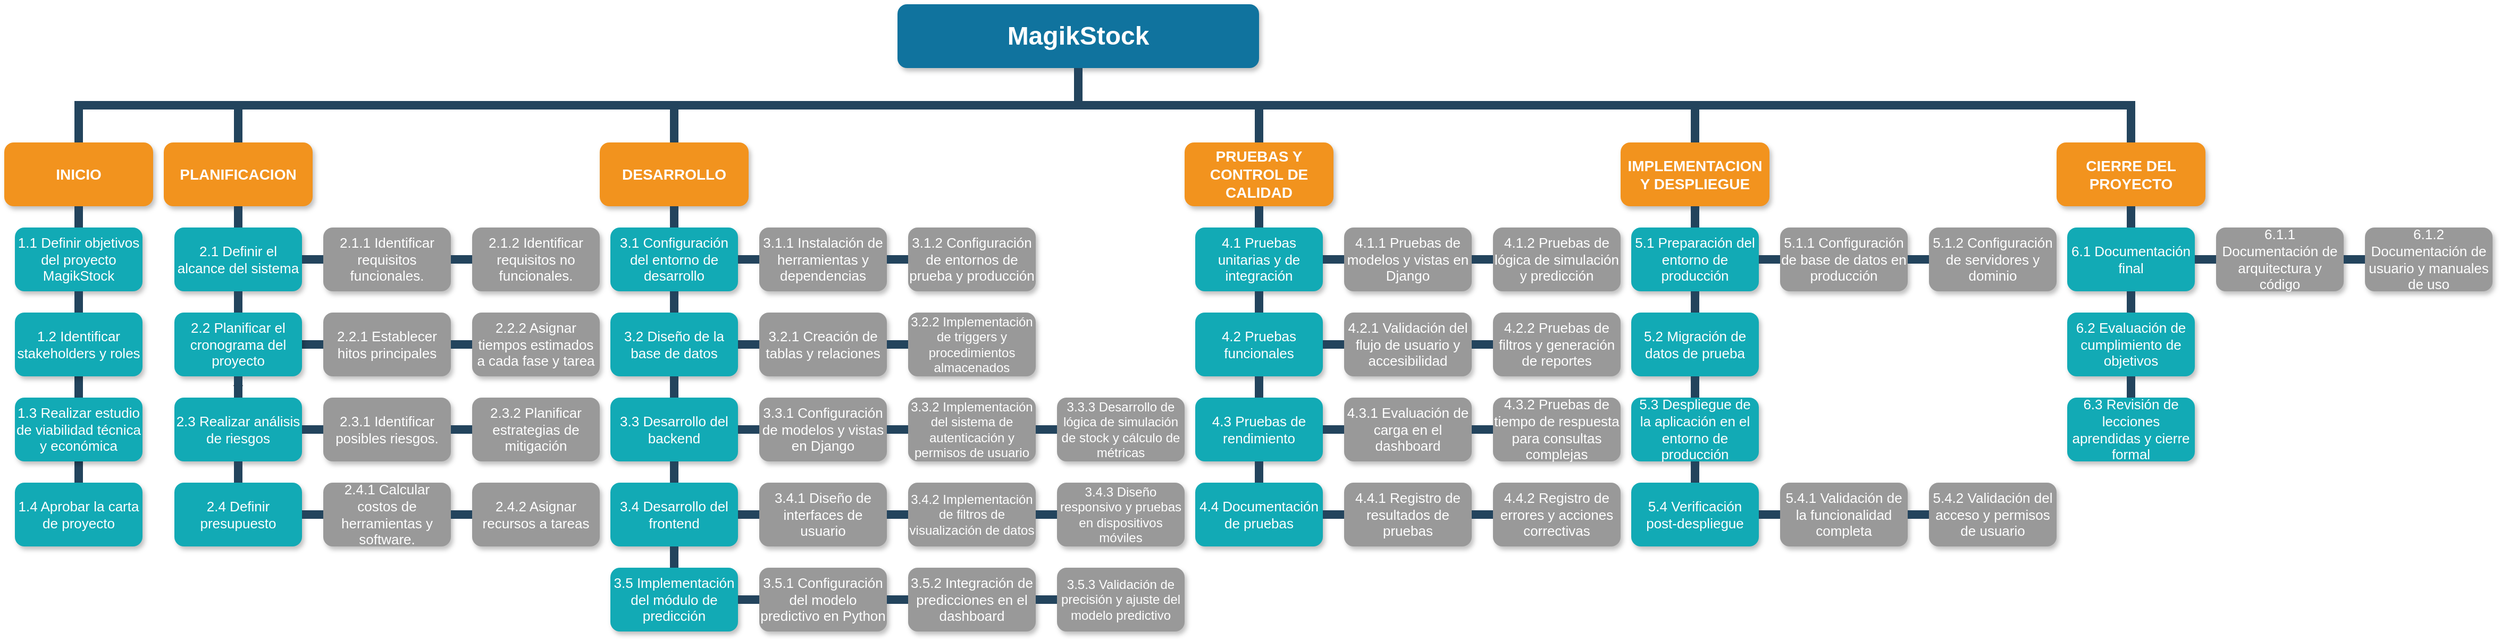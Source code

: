 <mxfile version="24.8.4">
  <diagram name="Page-1" id="64c3da0e-402f-94eb-ee01-a36477274f13">
    <mxGraphModel grid="1" page="1" gridSize="10" guides="1" tooltips="1" connect="1" arrows="1" fold="1" pageScale="1" pageWidth="1169" pageHeight="826" background="none" math="0" shadow="0">
      <root>
        <mxCell id="0" />
        <mxCell id="1" parent="0" />
        <mxCell id="2" value="MagikStock" style="whiteSpace=wrap;rounded=1;shadow=1;fillColor=#10739E;strokeColor=none;fontColor=#FFFFFF;fontStyle=1;fontSize=24" vertex="1" parent="1">
          <mxGeometry x="690" y="30" width="340" height="60" as="geometry" />
        </mxCell>
        <mxCell id="3" value="INICIO" style="whiteSpace=wrap;rounded=1;fillColor=#F2931E;strokeColor=none;shadow=1;fontColor=#FFFFFF;fontStyle=1;fontSize=14" vertex="1" parent="1">
          <mxGeometry x="-150" y="160.0" width="140" height="60" as="geometry" />
        </mxCell>
        <mxCell id="4" value="PLANIFICACION" style="whiteSpace=wrap;rounded=1;fillColor=#F2931E;strokeColor=none;shadow=1;fontColor=#FFFFFF;fontStyle=1;fontSize=14" vertex="1" parent="1">
          <mxGeometry y="160.0" width="140" height="60" as="geometry" />
        </mxCell>
        <mxCell id="5" value="CIERRE DEL PROYECTO" style="whiteSpace=wrap;rounded=1;fillColor=#F2931E;strokeColor=none;shadow=1;fontColor=#FFFFFF;fontStyle=1;fontSize=14" vertex="1" parent="1">
          <mxGeometry x="1780" y="160.0" width="140" height="60" as="geometry" />
        </mxCell>
        <mxCell id="6" value="DESARROLLO" style="whiteSpace=wrap;rounded=1;fillColor=#F2931E;strokeColor=none;shadow=1;fontColor=#FFFFFF;fontStyle=1;fontSize=14" vertex="1" parent="1">
          <mxGeometry x="410" y="160.0" width="140" height="60" as="geometry" />
        </mxCell>
        <mxCell id="7" value="PRUEBAS Y CONTROL DE CALIDAD" style="whiteSpace=wrap;rounded=1;fillColor=#F2931E;strokeColor=none;shadow=1;fontColor=#FFFFFF;fontStyle=1;fontSize=14" vertex="1" parent="1">
          <mxGeometry x="960" y="160.0" width="140" height="60" as="geometry" />
        </mxCell>
        <mxCell id="8" value="IMPLEMENTACION Y DESPLIEGUE" style="whiteSpace=wrap;rounded=1;fillColor=#F2931E;strokeColor=none;shadow=1;fontColor=#FFFFFF;fontStyle=1;fontSize=14" vertex="1" parent="1">
          <mxGeometry x="1370" y="160.0" width="140" height="60" as="geometry" />
        </mxCell>
        <mxCell id="10" value="1.1 Definir objetivos del proyecto MagikStock" style="whiteSpace=wrap;rounded=1;fillColor=#12AAB5;strokeColor=none;shadow=1;fontColor=#FFFFFF;fontSize=13;align=center;" vertex="1" parent="1">
          <mxGeometry x="-140" y="240.0" width="120" height="60" as="geometry" />
        </mxCell>
        <mxCell id="43" value="2.1 Definir el alcance del sistema" style="whiteSpace=wrap;rounded=1;fillColor=#12AAB5;strokeColor=none;shadow=1;fontColor=#FFFFFF;fontSize=13;" vertex="1" parent="1">
          <mxGeometry x="10.0" y="240.0" width="120" height="60" as="geometry" />
        </mxCell>
        <mxCell id="4O4UCcZYAwytdxUnZMrr-379" value="" style="edgeStyle=orthogonalEdgeStyle;rounded=0;orthogonalLoop=1;jettySize=auto;html=1;" edge="1" parent="1" source="44" target="4O4UCcZYAwytdxUnZMrr-249">
          <mxGeometry relative="1" as="geometry" />
        </mxCell>
        <mxCell id="44" value="2.4 Definir presupuesto" style="whiteSpace=wrap;rounded=1;fillColor=#12AAB5;strokeColor=none;shadow=1;fontColor=#FFFFFF;fontSize=13;" vertex="1" parent="1">
          <mxGeometry x="10.0" y="480.0" width="120" height="60" as="geometry" />
        </mxCell>
        <mxCell id="45" value="2.1.1 Identificar requisitos funcionales." style="whiteSpace=wrap;rounded=1;fillColor=#999999;strokeColor=none;shadow=1;fontColor=#FFFFFF;fontStyle=0;fontSize=13;" vertex="1" parent="1">
          <mxGeometry x="150.0" y="240.0" width="120" height="60" as="geometry" />
        </mxCell>
        <mxCell id="46" value="2.1.2 Identificar requisitos no funcionales." style="whiteSpace=wrap;rounded=1;fillColor=#999999;strokeColor=none;shadow=1;fontColor=#FFFFFF;fontStyle=0;fontSize=13;" vertex="1" parent="1">
          <mxGeometry x="290.0" y="240.0" width="120" height="60" as="geometry" />
        </mxCell>
        <mxCell id="50" value="2.4.1 Calcular costos de herramientas y software." style="whiteSpace=wrap;rounded=1;fillColor=#999999;strokeColor=none;shadow=1;fontColor=#FFFFFF;fontStyle=0;fontSize=13;" vertex="1" parent="1">
          <mxGeometry x="150.0" y="480.0" width="120" height="60" as="geometry" />
        </mxCell>
        <mxCell id="51" value="2.4.2 Asignar recursos a tareas" style="whiteSpace=wrap;rounded=1;fillColor=#999999;strokeColor=none;shadow=1;fontColor=#FFFFFF;fontStyle=0;fontSize=13;" vertex="1" parent="1">
          <mxGeometry x="290.0" y="480.0" width="120" height="60" as="geometry" />
        </mxCell>
        <mxCell id="103" value="" style="edgeStyle=elbowEdgeStyle;elbow=vertical;rounded=0;fontColor=#000000;endArrow=none;endFill=0;strokeWidth=8;strokeColor=#23445D;" edge="1" parent="1" source="3" target="10">
          <mxGeometry width="100" height="100" relative="1" as="geometry">
            <mxPoint x="-190" y="290" as="sourcePoint" />
            <mxPoint x="-90" y="190" as="targetPoint" />
          </mxGeometry>
        </mxCell>
        <mxCell id="105" value="" style="edgeStyle=elbowEdgeStyle;elbow=horizontal;rounded=0;fontColor=#000000;endArrow=none;endFill=0;strokeWidth=8;strokeColor=#23445D;entryX=0.5;entryY=0;entryDx=0;entryDy=0;exitX=0.5;exitY=1;exitDx=0;exitDy=0;" edge="1" parent="1" source="10" target="4O4UCcZYAwytdxUnZMrr-234">
          <mxGeometry width="100" height="100" relative="1" as="geometry">
            <mxPoint x="-200" y="420" as="sourcePoint" />
            <mxPoint x="-140" y="370" as="targetPoint" />
            <Array as="points" />
          </mxGeometry>
        </mxCell>
        <mxCell id="106" value="" style="edgeStyle=elbowEdgeStyle;elbow=horizontal;rounded=0;fontColor=#000000;endArrow=none;endFill=0;strokeWidth=8;strokeColor=#23445D;entryX=0.5;entryY=0;entryDx=0;entryDy=0;exitX=0.5;exitY=1;exitDx=0;exitDy=0;" edge="1" parent="1" source="4O4UCcZYAwytdxUnZMrr-234" target="4O4UCcZYAwytdxUnZMrr-235">
          <mxGeometry width="100" height="100" relative="1" as="geometry">
            <mxPoint x="-220" y="240" as="sourcePoint" />
            <mxPoint x="-140" y="450" as="targetPoint" />
            <Array as="points">
              <mxPoint x="-80" y="410" />
            </Array>
          </mxGeometry>
        </mxCell>
        <mxCell id="110" value="" style="edgeStyle=elbowEdgeStyle;elbow=horizontal;rounded=0;fontColor=#000000;endArrow=none;endFill=0;strokeWidth=8;strokeColor=#23445D;entryX=0.5;entryY=0;entryDx=0;entryDy=0;exitX=0.5;exitY=1;exitDx=0;exitDy=0;" edge="1" parent="1" source="4O4UCcZYAwytdxUnZMrr-235" target="4O4UCcZYAwytdxUnZMrr-236">
          <mxGeometry width="100" height="100" relative="1" as="geometry">
            <mxPoint x="-220" y="460" as="sourcePoint" />
            <mxPoint x="-220" y="530" as="targetPoint" />
            <Array as="points">
              <mxPoint x="-80" y="490" />
            </Array>
          </mxGeometry>
        </mxCell>
        <mxCell id="116" value="" style="edgeStyle=elbowEdgeStyle;elbow=vertical;rounded=0;fontColor=#000000;endArrow=none;endFill=0;strokeWidth=8;strokeColor=#23445D;" edge="1" parent="1" source="4" target="43">
          <mxGeometry width="100" height="100" relative="1" as="geometry">
            <mxPoint x="160" y="240.0" as="sourcePoint" />
            <mxPoint x="60" y="310" as="targetPoint" />
          </mxGeometry>
        </mxCell>
        <mxCell id="133" value="3.1 Configuración del entorno de desarrollo" style="whiteSpace=wrap;rounded=1;fillColor=#12AAB5;strokeColor=none;shadow=1;fontColor=#FFFFFF;fontSize=13;" vertex="1" parent="1">
          <mxGeometry x="420.0" y="240.0" width="120" height="60" as="geometry" />
        </mxCell>
        <mxCell id="134" value="3.2 Diseño de la base de datos" style="whiteSpace=wrap;rounded=1;fillColor=#12AAB5;strokeColor=none;shadow=1;fontColor=#FFFFFF;fontSize=13;" vertex="1" parent="1">
          <mxGeometry x="420.0" y="320.0" width="120" height="60" as="geometry" />
        </mxCell>
        <mxCell id="135" value="3.1.1 Instalación de herramientas y dependencias" style="whiteSpace=wrap;rounded=1;fillColor=#999999;strokeColor=none;shadow=1;fontColor=#FFFFFF;fontStyle=0;fontSize=13;" vertex="1" parent="1">
          <mxGeometry x="560.0" y="240.0" width="120" height="60" as="geometry" />
        </mxCell>
        <mxCell id="136" value="3.1.2 Configuración de entornos de prueba y producción" style="whiteSpace=wrap;rounded=1;fillColor=#999999;strokeColor=none;shadow=1;fontColor=#FFFFFF;fontStyle=0;fontSize=13;" vertex="1" parent="1">
          <mxGeometry x="700.0" y="240.0" width="120" height="60" as="geometry" />
        </mxCell>
        <mxCell id="140" value="3.2.1 Creación de tablas y relaciones" style="whiteSpace=wrap;rounded=1;fillColor=#999999;strokeColor=none;shadow=1;fontColor=#FFFFFF;fontStyle=0;fontSize=13;" vertex="1" parent="1">
          <mxGeometry x="560.0" y="320.0" width="120" height="60" as="geometry" />
        </mxCell>
        <mxCell id="141" value="3.2.2 Implementación de triggers y procedimientos almacenados" style="whiteSpace=wrap;rounded=1;fillColor=#999999;strokeColor=none;shadow=1;fontColor=#FFFFFF;fontStyle=0;fontSize=12;" vertex="1" parent="1">
          <mxGeometry x="700.0" y="320.0" width="120" height="60" as="geometry" />
        </mxCell>
        <mxCell id="145" value="" style="edgeStyle=elbowEdgeStyle;elbow=horizontal;rounded=0;fontColor=#000000;endArrow=none;endFill=0;strokeWidth=8;strokeColor=#23445D;exitX=1;exitY=0.5;exitDx=0;exitDy=0;entryX=0;entryY=0.5;entryDx=0;entryDy=0;" edge="1" parent="1" source="133" target="135">
          <mxGeometry width="100" height="100" relative="1" as="geometry">
            <mxPoint x="450" y="330.0" as="sourcePoint" />
            <mxPoint x="550" y="300" as="targetPoint" />
            <Array as="points" />
          </mxGeometry>
        </mxCell>
        <mxCell id="146" value="" style="edgeStyle=elbowEdgeStyle;elbow=horizontal;rounded=0;fontColor=#000000;endArrow=none;endFill=0;strokeWidth=8;strokeColor=#23445D;exitX=1;exitY=0.5;exitDx=0;exitDy=0;entryX=0;entryY=0.5;entryDx=0;entryDy=0;" edge="1" parent="1" source="135" target="136">
          <mxGeometry width="100" height="100" relative="1" as="geometry">
            <mxPoint x="460" y="330" as="sourcePoint" />
            <mxPoint x="460.0" y="510" as="targetPoint" />
            <Array as="points" />
          </mxGeometry>
        </mxCell>
        <mxCell id="150" value="" style="edgeStyle=elbowEdgeStyle;elbow=horizontal;rounded=0;fontColor=#000000;endArrow=none;endFill=0;strokeWidth=8;strokeColor=#23445D;exitX=1;exitY=0.5;exitDx=0;exitDy=0;" edge="1" parent="1" source="134" target="140">
          <mxGeometry width="100" height="100" relative="1" as="geometry">
            <mxPoint x="410" y="340.0" as="sourcePoint" />
            <mxPoint x="420.0" y="440" as="targetPoint" />
            <Array as="points">
              <mxPoint x="580" y="350" />
            </Array>
          </mxGeometry>
        </mxCell>
        <mxCell id="151" value="" style="edgeStyle=elbowEdgeStyle;elbow=horizontal;rounded=0;fontColor=#000000;endArrow=none;endFill=0;strokeWidth=8;strokeColor=#23445D;exitX=1;exitY=0.5;exitDx=0;exitDy=0;" edge="1" parent="1" source="140" target="141">
          <mxGeometry width="100" height="100" relative="1" as="geometry">
            <mxPoint x="420" y="340" as="sourcePoint" />
            <mxPoint x="420.0" y="520" as="targetPoint" />
            <Array as="points">
              <mxPoint x="710" y="350" />
            </Array>
          </mxGeometry>
        </mxCell>
        <mxCell id="155" value="4.1 Pruebas unitarias y de integración" style="whiteSpace=wrap;rounded=1;fillColor=#12AAB5;strokeColor=none;shadow=1;fontColor=#FFFFFF;fontSize=13;" vertex="1" parent="1">
          <mxGeometry x="970.0" y="240.0" width="120" height="60" as="geometry" />
        </mxCell>
        <mxCell id="156" value="4.2 Pruebas funcionales" style="whiteSpace=wrap;rounded=1;fillColor=#12AAB5;strokeColor=none;shadow=1;fontColor=#FFFFFF;fontSize=13;" vertex="1" parent="1">
          <mxGeometry x="970" y="320.0" width="120" height="60" as="geometry" />
        </mxCell>
        <mxCell id="157" value="4.1.1 Pruebas de modelos y vistas en Django" style="whiteSpace=wrap;rounded=1;fillColor=#999999;strokeColor=none;shadow=1;fontColor=#FFFFFF;fontStyle=0;fontSize=13;" vertex="1" parent="1">
          <mxGeometry x="1110.0" y="240.0" width="120" height="60" as="geometry" />
        </mxCell>
        <mxCell id="158" value="4.1.2 Pruebas de lógica de simulación y predicción" style="whiteSpace=wrap;rounded=1;fillColor=#999999;strokeColor=none;shadow=1;fontColor=#FFFFFF;fontStyle=0;fontSize=13;" vertex="1" parent="1">
          <mxGeometry x="1250" y="240.0" width="120" height="60" as="geometry" />
        </mxCell>
        <mxCell id="162" value="4.2.1 Validación del flujo de usuario y accesibilidad" style="whiteSpace=wrap;rounded=1;fillColor=#999999;strokeColor=none;shadow=1;fontColor=#FFFFFF;fontStyle=0;fontSize=13;" vertex="1" parent="1">
          <mxGeometry x="1110.0" y="320.0" width="120" height="60" as="geometry" />
        </mxCell>
        <mxCell id="163" value="4.2.2 Pruebas de filtros y generación de reportes" style="whiteSpace=wrap;rounded=1;fillColor=#999999;strokeColor=none;shadow=1;fontColor=#FFFFFF;fontStyle=0;fontSize=13;" vertex="1" parent="1">
          <mxGeometry x="1250.0" y="320.0" width="120" height="60" as="geometry" />
        </mxCell>
        <mxCell id="167" value="" style="edgeStyle=elbowEdgeStyle;elbow=horizontal;rounded=0;fontColor=#000000;endArrow=none;endFill=0;strokeWidth=8;strokeColor=#23445D;entryX=0;entryY=0.5;entryDx=0;entryDy=0;exitX=1;exitY=0.5;exitDx=0;exitDy=0;" edge="1" parent="1" source="155" target="157">
          <mxGeometry width="100" height="100" relative="1" as="geometry">
            <mxPoint x="1600" y="320.0" as="sourcePoint" />
            <mxPoint x="1610.0" y="420.0" as="targetPoint" />
            <Array as="points" />
          </mxGeometry>
        </mxCell>
        <mxCell id="168" value="" style="edgeStyle=elbowEdgeStyle;elbow=horizontal;rounded=0;fontColor=#000000;endArrow=none;endFill=0;strokeWidth=8;strokeColor=#23445D;exitX=1;exitY=0.5;exitDx=0;exitDy=0;entryX=0;entryY=0.5;entryDx=0;entryDy=0;" edge="1" parent="1" source="157" target="158">
          <mxGeometry width="100" height="100" relative="1" as="geometry">
            <mxPoint x="1610" y="320.0" as="sourcePoint" />
            <mxPoint x="1610.0" y="500.0" as="targetPoint" />
            <Array as="points" />
          </mxGeometry>
        </mxCell>
        <mxCell id="172" value="" style="edgeStyle=elbowEdgeStyle;elbow=horizontal;rounded=0;fontColor=#000000;endArrow=none;endFill=0;strokeWidth=8;strokeColor=#23445D;exitX=1;exitY=0.5;exitDx=0;exitDy=0;entryX=0;entryY=0.5;entryDx=0;entryDy=0;" edge="1" parent="1" source="156" target="162">
          <mxGeometry width="100" height="100" relative="1" as="geometry">
            <mxPoint x="1760" y="320.0" as="sourcePoint" />
            <mxPoint x="1770.0" y="420.0" as="targetPoint" />
            <Array as="points">
              <mxPoint x="1110" y="350" />
            </Array>
          </mxGeometry>
        </mxCell>
        <mxCell id="173" value="" style="edgeStyle=elbowEdgeStyle;elbow=horizontal;rounded=0;fontColor=#000000;endArrow=none;endFill=0;strokeWidth=8;strokeColor=#23445D;exitX=1;exitY=0.5;exitDx=0;exitDy=0;entryX=0;entryY=0.5;entryDx=0;entryDy=0;" edge="1" parent="1" source="162" target="163">
          <mxGeometry width="100" height="100" relative="1" as="geometry">
            <mxPoint x="1300.0" y="570.0" as="sourcePoint" />
            <mxPoint x="1730" y="660.0" as="targetPoint" />
            <Array as="points">
              <mxPoint x="1250" y="350" />
              <mxPoint x="1650" y="500.0" />
            </Array>
          </mxGeometry>
        </mxCell>
        <mxCell id="177" value="5.1 Preparación del entorno de producción" style="whiteSpace=wrap;rounded=1;fillColor=#12AAB5;strokeColor=none;shadow=1;fontColor=#FFFFFF;fontSize=13;" vertex="1" parent="1">
          <mxGeometry x="1380" y="240.0" width="120" height="60" as="geometry" />
        </mxCell>
        <mxCell id="178" value="5.2 Migración de datos de prueba" style="whiteSpace=wrap;rounded=1;fillColor=#12AAB5;strokeColor=none;shadow=1;fontColor=#FFFFFF;fontSize=13;" vertex="1" parent="1">
          <mxGeometry x="1380" y="320.0" width="120" height="60" as="geometry" />
        </mxCell>
        <mxCell id="179" value="5.1.1 Configuración de base de datos en producción" style="whiteSpace=wrap;rounded=1;fillColor=#999999;strokeColor=none;shadow=1;fontColor=#FFFFFF;fontStyle=0;fontSize=13;" vertex="1" parent="1">
          <mxGeometry x="1520" y="240.0" width="120" height="60" as="geometry" />
        </mxCell>
        <mxCell id="180" value="5.1.2 Configuración de servidores y dominio" style="whiteSpace=wrap;rounded=1;fillColor=#999999;strokeColor=none;shadow=1;fontColor=#FFFFFF;fontStyle=0;fontSize=13;" vertex="1" parent="1">
          <mxGeometry x="1660" y="240.0" width="120" height="60" as="geometry" />
        </mxCell>
        <mxCell id="189" value="" style="edgeStyle=elbowEdgeStyle;elbow=horizontal;rounded=0;fontColor=#000000;endArrow=none;endFill=0;strokeWidth=8;strokeColor=#23445D;entryX=0;entryY=0.5;entryDx=0;entryDy=0;" edge="1" parent="1" source="177" target="179">
          <mxGeometry width="100" height="100" relative="1" as="geometry">
            <mxPoint x="2338" y="320.0" as="sourcePoint" />
            <mxPoint x="2348.0" y="420.0" as="targetPoint" />
            <Array as="points" />
          </mxGeometry>
        </mxCell>
        <mxCell id="190" value="" style="edgeStyle=elbowEdgeStyle;elbow=horizontal;rounded=0;fontColor=#000000;endArrow=none;endFill=0;strokeWidth=8;strokeColor=#23445D;exitX=1;exitY=0.5;exitDx=0;exitDy=0;entryX=0;entryY=0.5;entryDx=0;entryDy=0;" edge="1" parent="1" source="179" target="180">
          <mxGeometry width="100" height="100" relative="1" as="geometry">
            <mxPoint x="2348" y="320.0" as="sourcePoint" />
            <mxPoint x="2348" y="500.0" as="targetPoint" />
            <Array as="points" />
          </mxGeometry>
        </mxCell>
        <mxCell id="199" value="6.1 Documentación final" style="whiteSpace=wrap;rounded=1;fillColor=#12AAB5;strokeColor=none;shadow=1;fontColor=#FFFFFF;fontSize=13;" vertex="1" parent="1">
          <mxGeometry x="1790" y="240.0" width="120" height="60" as="geometry" />
        </mxCell>
        <mxCell id="200" value="6.2 Evaluación de cumplimiento de objetivos" style="whiteSpace=wrap;rounded=1;fillColor=#12AAB5;strokeColor=none;shadow=1;fontColor=#FFFFFF;fontSize=13;" vertex="1" parent="1">
          <mxGeometry x="1790" y="320.0" width="120" height="60" as="geometry" />
        </mxCell>
        <mxCell id="201" value="6.1.1 Documentación de arquitectura y código" style="whiteSpace=wrap;rounded=1;fillColor=#999999;strokeColor=none;shadow=1;fontColor=#FFFFFF;fontStyle=0;fontSize=13;" vertex="1" parent="1">
          <mxGeometry x="1930" y="240.0" width="120" height="60" as="geometry" />
        </mxCell>
        <mxCell id="202" value="6.1.2 Documentación de usuario y manuales de uso" style="whiteSpace=wrap;rounded=1;fillColor=#999999;strokeColor=none;shadow=1;fontColor=#FFFFFF;fontStyle=0;fontSize=13;" vertex="1" parent="1">
          <mxGeometry x="2070" y="240.0" width="120" height="60" as="geometry" />
        </mxCell>
        <mxCell id="211" value="" style="edgeStyle=elbowEdgeStyle;elbow=horizontal;rounded=0;fontColor=#000000;endArrow=none;endFill=0;strokeWidth=8;strokeColor=#23445D;entryX=0;entryY=0.5;entryDx=0;entryDy=0;exitX=1;exitY=0.5;exitDx=0;exitDy=0;" edge="1" parent="1" source="199" target="201">
          <mxGeometry width="100" height="100" relative="1" as="geometry">
            <mxPoint x="2160" y="350.0" as="sourcePoint" />
            <mxPoint x="2170.0" y="450.0" as="targetPoint" />
            <Array as="points" />
          </mxGeometry>
        </mxCell>
        <mxCell id="212" value="" style="edgeStyle=elbowEdgeStyle;elbow=horizontal;rounded=0;fontColor=#000000;endArrow=none;endFill=0;strokeWidth=8;strokeColor=#23445D;exitX=1;exitY=0.5;exitDx=0;exitDy=0;entryX=0;entryY=0.5;entryDx=0;entryDy=0;" edge="1" parent="1" source="201" target="202">
          <mxGeometry width="100" height="100" relative="1" as="geometry">
            <mxPoint x="2170" y="350.0" as="sourcePoint" />
            <mxPoint x="2510" y="530" as="targetPoint" />
            <Array as="points" />
          </mxGeometry>
        </mxCell>
        <mxCell id="221" value="" style="edgeStyle=elbowEdgeStyle;elbow=vertical;rounded=0;fontColor=#000000;endArrow=none;endFill=0;strokeWidth=8;strokeColor=#23445D;exitX=0.5;exitY=1;exitDx=0;exitDy=0;" edge="1" parent="1" source="6" target="133">
          <mxGeometry width="100" height="100" relative="1" as="geometry">
            <mxPoint x="870" y="220.0" as="sourcePoint" />
            <mxPoint x="540" y="170" as="targetPoint" />
          </mxGeometry>
        </mxCell>
        <mxCell id="223" value="" style="edgeStyle=elbowEdgeStyle;elbow=vertical;rounded=0;fontColor=#000000;endArrow=none;endFill=0;strokeWidth=8;strokeColor=#23445D;exitX=0.5;exitY=1;exitDx=0;exitDy=0;" edge="1" parent="1" source="7" target="155">
          <mxGeometry width="100" height="100" relative="1" as="geometry">
            <mxPoint x="1040" y="220.0" as="sourcePoint" />
            <mxPoint x="1800" y="180" as="targetPoint" />
          </mxGeometry>
        </mxCell>
        <mxCell id="224" value="" style="edgeStyle=elbowEdgeStyle;elbow=vertical;rounded=0;fontColor=#000000;endArrow=none;endFill=0;strokeWidth=8;strokeColor=#23445D;exitX=0.5;exitY=1;exitDx=0;exitDy=0;entryX=0.5;entryY=0;entryDx=0;entryDy=0;" edge="1" parent="1" source="155" target="156">
          <mxGeometry width="100" height="100" relative="1" as="geometry">
            <mxPoint x="1430" y="330" as="sourcePoint" />
            <mxPoint x="2090" y="180" as="targetPoint" />
            <Array as="points">
              <mxPoint x="1040" y="310" />
            </Array>
          </mxGeometry>
        </mxCell>
        <mxCell id="225" value="" style="edgeStyle=elbowEdgeStyle;elbow=vertical;rounded=0;fontColor=#000000;endArrow=none;endFill=0;strokeWidth=8;strokeColor=#23445D;" edge="1" parent="1" source="8" target="177">
          <mxGeometry width="100" height="100" relative="1" as="geometry">
            <mxPoint x="2358" y="280" as="sourcePoint" />
            <mxPoint x="2458" y="180" as="targetPoint" />
          </mxGeometry>
        </mxCell>
        <mxCell id="226" value="" style="edgeStyle=elbowEdgeStyle;elbow=vertical;rounded=0;fontColor=#000000;endArrow=none;endFill=0;strokeWidth=8;strokeColor=#23445D;exitX=0.5;exitY=1;exitDx=0;exitDy=0;" edge="1" parent="1" source="177" target="178">
          <mxGeometry width="100" height="100" relative="1" as="geometry">
            <mxPoint x="1960" y="380" as="sourcePoint" />
            <mxPoint x="2688" y="180" as="targetPoint" />
          </mxGeometry>
        </mxCell>
        <mxCell id="227" value="" style="edgeStyle=elbowEdgeStyle;elbow=vertical;rounded=0;fontColor=#000000;endArrow=none;endFill=0;strokeWidth=8;strokeColor=#23445D;" edge="1" parent="1" source="5" target="199">
          <mxGeometry width="100" height="100" relative="1" as="geometry">
            <mxPoint x="2210" y="310" as="sourcePoint" />
            <mxPoint x="2310" y="210" as="targetPoint" />
          </mxGeometry>
        </mxCell>
        <mxCell id="228" value="" style="edgeStyle=elbowEdgeStyle;elbow=vertical;rounded=0;fontColor=#000000;endArrow=none;endFill=0;strokeWidth=8;strokeColor=#23445D;exitX=0.5;exitY=1;exitDx=0;exitDy=0;entryX=0.5;entryY=0;entryDx=0;entryDy=0;" edge="1" parent="1" source="199" target="200">
          <mxGeometry width="100" height="100" relative="1" as="geometry">
            <mxPoint x="2380" y="260" as="sourcePoint" />
            <mxPoint x="2570" y="210" as="targetPoint" />
            <Array as="points">
              <mxPoint x="1850" y="320" />
            </Array>
          </mxGeometry>
        </mxCell>
        <mxCell id="229" value="" style="edgeStyle=elbowEdgeStyle;elbow=vertical;rounded=0;fontColor=#000000;endArrow=none;endFill=0;strokeWidth=8;strokeColor=#23445D;" edge="1" parent="1" source="2" target="3">
          <mxGeometry width="100" height="100" relative="1" as="geometry">
            <mxPoint x="540" y="140" as="sourcePoint" />
            <mxPoint x="640" y="40" as="targetPoint" />
          </mxGeometry>
        </mxCell>
        <mxCell id="230" value="" style="edgeStyle=elbowEdgeStyle;elbow=vertical;rounded=0;fontColor=#000000;endArrow=none;endFill=0;strokeWidth=8;strokeColor=#23445D;" edge="1" parent="1" source="2" target="4">
          <mxGeometry width="100" height="100" relative="1" as="geometry">
            <mxPoint x="550" y="150" as="sourcePoint" />
            <mxPoint x="650" y="50" as="targetPoint" />
          </mxGeometry>
        </mxCell>
        <mxCell id="231" value="" style="edgeStyle=elbowEdgeStyle;elbow=vertical;rounded=0;fontColor=#000000;endArrow=none;endFill=0;strokeWidth=8;strokeColor=#23445D;" edge="1" parent="1" source="2" target="6">
          <mxGeometry width="100" height="100" relative="1" as="geometry">
            <mxPoint x="560" y="160" as="sourcePoint" />
            <mxPoint x="660" y="60" as="targetPoint" />
          </mxGeometry>
        </mxCell>
        <mxCell id="232" value="" style="edgeStyle=elbowEdgeStyle;elbow=vertical;rounded=0;fontColor=#000000;endArrow=none;endFill=0;strokeWidth=8;strokeColor=#23445D;" edge="1" parent="1" source="2" target="7">
          <mxGeometry width="100" height="100" relative="1" as="geometry">
            <mxPoint x="570" y="170" as="sourcePoint" />
            <mxPoint x="670" y="70" as="targetPoint" />
          </mxGeometry>
        </mxCell>
        <mxCell id="233" value="" style="edgeStyle=elbowEdgeStyle;elbow=vertical;rounded=0;fontColor=#000000;endArrow=none;endFill=0;strokeWidth=8;strokeColor=#23445D;" edge="1" parent="1" source="2" target="8">
          <mxGeometry width="100" height="100" relative="1" as="geometry">
            <mxPoint x="580" y="180" as="sourcePoint" />
            <mxPoint x="680" y="80" as="targetPoint" />
          </mxGeometry>
        </mxCell>
        <mxCell id="234" value="" style="edgeStyle=elbowEdgeStyle;elbow=vertical;rounded=0;fontColor=#000000;endArrow=none;endFill=0;strokeWidth=8;strokeColor=#23445D;" edge="1" parent="1" source="2" target="5">
          <mxGeometry width="100" height="100" relative="1" as="geometry">
            <mxPoint x="590" y="190" as="sourcePoint" />
            <mxPoint x="690" y="90" as="targetPoint" />
          </mxGeometry>
        </mxCell>
        <mxCell id="4O4UCcZYAwytdxUnZMrr-234" value="1.2 Identificar stakeholders y roles" style="whiteSpace=wrap;rounded=1;fillColor=#12AAB5;strokeColor=none;shadow=1;fontColor=#FFFFFF;fontSize=13;" vertex="1" parent="1">
          <mxGeometry x="-140" y="320.0" width="120" height="60" as="geometry" />
        </mxCell>
        <mxCell id="4O4UCcZYAwytdxUnZMrr-235" value="1.3 Realizar estudio de viabilidad técnica y económica" style="whiteSpace=wrap;rounded=1;fillColor=#12AAB5;strokeColor=none;shadow=1;fontColor=#FFFFFF;fontSize=13;" vertex="1" parent="1">
          <mxGeometry x="-140" y="400.0" width="120" height="60" as="geometry" />
        </mxCell>
        <mxCell id="4O4UCcZYAwytdxUnZMrr-236" value="1.4 Aprobar la carta de proyecto" style="whiteSpace=wrap;rounded=1;fillColor=#12AAB5;strokeColor=none;shadow=1;fontColor=#FFFFFF;fontSize=13;" vertex="1" parent="1">
          <mxGeometry x="-140" y="480.0" width="120" height="60" as="geometry" />
        </mxCell>
        <mxCell id="4O4UCcZYAwytdxUnZMrr-237" value="2.3 Realizar análisis de riesgos" style="whiteSpace=wrap;rounded=1;fillColor=#12AAB5;strokeColor=none;shadow=1;fontColor=#FFFFFF;fontSize=13;" vertex="1" parent="1">
          <mxGeometry x="10.0" y="400.0" width="120" height="60" as="geometry" />
        </mxCell>
        <mxCell id="4O4UCcZYAwytdxUnZMrr-238" value="2.3.1 Identificar posibles riesgos." style="whiteSpace=wrap;rounded=1;fillColor=#999999;strokeColor=none;shadow=1;fontColor=#FFFFFF;fontStyle=0;fontSize=13;" vertex="1" parent="1">
          <mxGeometry x="150.0" y="400.0" width="120" height="60" as="geometry" />
        </mxCell>
        <mxCell id="4O4UCcZYAwytdxUnZMrr-239" value="2.3.2 Planificar estrategias de mitigación" style="whiteSpace=wrap;rounded=1;fillColor=#999999;strokeColor=none;shadow=1;fontColor=#FFFFFF;fontStyle=0;fontSize=13;" vertex="1" parent="1">
          <mxGeometry x="290.0" y="400.0" width="120" height="60" as="geometry" />
        </mxCell>
        <mxCell id="4O4UCcZYAwytdxUnZMrr-243" value="" style="edgeStyle=elbowEdgeStyle;elbow=horizontal;rounded=0;fontColor=#000000;endArrow=none;endFill=0;strokeWidth=8;strokeColor=#23445D;exitX=1;exitY=0.5;exitDx=0;exitDy=0;entryX=0;entryY=0.5;entryDx=0;entryDy=0;" edge="1" parent="1" source="4O4UCcZYAwytdxUnZMrr-237" target="4O4UCcZYAwytdxUnZMrr-238">
          <mxGeometry width="100" height="100" relative="1" as="geometry">
            <mxPoint x="250" y="310.0" as="sourcePoint" />
            <mxPoint x="150" y="430" as="targetPoint" />
            <Array as="points" />
          </mxGeometry>
        </mxCell>
        <mxCell id="4O4UCcZYAwytdxUnZMrr-244" value="" style="edgeStyle=elbowEdgeStyle;elbow=horizontal;rounded=0;fontColor=#000000;endArrow=none;endFill=0;strokeWidth=8;strokeColor=#23445D;entryX=0;entryY=0.5;entryDx=0;entryDy=0;exitX=1;exitY=0.5;exitDx=0;exitDy=0;" edge="1" parent="1" source="4O4UCcZYAwytdxUnZMrr-238" target="4O4UCcZYAwytdxUnZMrr-239">
          <mxGeometry width="100" height="100" relative="1" as="geometry">
            <mxPoint x="260" y="310" as="sourcePoint" />
            <mxPoint x="260.0" y="490" as="targetPoint" />
            <Array as="points" />
          </mxGeometry>
        </mxCell>
        <mxCell id="4O4UCcZYAwytdxUnZMrr-250" value="2.2.1 Establecer hitos principales" style="whiteSpace=wrap;rounded=1;fillColor=#999999;strokeColor=none;shadow=1;fontColor=#FFFFFF;fontStyle=0;fontSize=13;" vertex="1" parent="1">
          <mxGeometry x="150.0" y="320.0" width="120" height="60" as="geometry" />
        </mxCell>
        <mxCell id="4O4UCcZYAwytdxUnZMrr-251" value="2.2.2 Asignar tiempos estimados a cada fase y tarea" style="whiteSpace=wrap;rounded=1;fillColor=#999999;strokeColor=none;shadow=1;fontColor=#FFFFFF;fontStyle=0;fontSize=13;" vertex="1" parent="1">
          <mxGeometry x="290.0" y="320.0" width="120" height="60" as="geometry" />
        </mxCell>
        <mxCell id="4O4UCcZYAwytdxUnZMrr-255" value="" style="edgeStyle=elbowEdgeStyle;elbow=horizontal;rounded=0;fontColor=#000000;endArrow=none;endFill=0;strokeWidth=8;strokeColor=#23445D;entryX=0;entryY=0.5;entryDx=0;entryDy=0;exitX=1;exitY=0.5;exitDx=0;exitDy=0;" edge="1" parent="1" source="4O4UCcZYAwytdxUnZMrr-249" target="4O4UCcZYAwytdxUnZMrr-250">
          <mxGeometry width="100" height="100" relative="1" as="geometry">
            <mxPoint x="110" y="300.0" as="sourcePoint" />
            <mxPoint x="120.0" y="400" as="targetPoint" />
            <Array as="points" />
          </mxGeometry>
        </mxCell>
        <mxCell id="4O4UCcZYAwytdxUnZMrr-256" value="" style="edgeStyle=elbowEdgeStyle;elbow=horizontal;rounded=0;fontColor=#000000;endArrow=none;endFill=0;strokeWidth=8;strokeColor=#23445D;entryX=0;entryY=0.5;entryDx=0;entryDy=0;exitX=1;exitY=0.5;exitDx=0;exitDy=0;" edge="1" parent="1" source="4O4UCcZYAwytdxUnZMrr-250" target="4O4UCcZYAwytdxUnZMrr-251">
          <mxGeometry width="100" height="100" relative="1" as="geometry">
            <mxPoint x="120" y="300" as="sourcePoint" />
            <mxPoint x="120.0" y="480" as="targetPoint" />
            <Array as="points" />
          </mxGeometry>
        </mxCell>
        <mxCell id="4O4UCcZYAwytdxUnZMrr-262" value="3.3 Desarrollo del backend" style="whiteSpace=wrap;rounded=1;fillColor=#12AAB5;strokeColor=none;shadow=1;fontColor=#FFFFFF;fontSize=13;" vertex="1" parent="1">
          <mxGeometry x="420.0" y="400.0" width="120" height="60" as="geometry" />
        </mxCell>
        <mxCell id="4O4UCcZYAwytdxUnZMrr-263" value="3.3.1 Configuración de modelos y vistas en Django" style="whiteSpace=wrap;rounded=1;fillColor=#999999;strokeColor=none;shadow=1;fontColor=#FFFFFF;fontStyle=0;fontSize=13;" vertex="1" parent="1">
          <mxGeometry x="560.0" y="400.0" width="120" height="60" as="geometry" />
        </mxCell>
        <mxCell id="4O4UCcZYAwytdxUnZMrr-264" value="3.3.2 Implementación del sistema de autenticación y permisos de usuario" style="whiteSpace=wrap;rounded=1;fillColor=#999999;strokeColor=none;shadow=1;fontColor=#FFFFFF;fontStyle=0" vertex="1" parent="1">
          <mxGeometry x="700.0" y="400.0" width="120" height="60" as="geometry" />
        </mxCell>
        <mxCell id="4O4UCcZYAwytdxUnZMrr-265" value="3.3.3 Desarrollo de lógica de simulación de stock y cálculo de métricas" style="whiteSpace=wrap;rounded=1;fillColor=#999999;strokeColor=none;shadow=1;fontColor=#FFFFFF;fontStyle=0" vertex="1" parent="1">
          <mxGeometry x="840.0" y="400.0" width="120" height="60" as="geometry" />
        </mxCell>
        <mxCell id="4O4UCcZYAwytdxUnZMrr-272" value="" style="edgeStyle=elbowEdgeStyle;elbow=horizontal;rounded=0;fontColor=#000000;endArrow=none;endFill=0;strokeWidth=8;strokeColor=#23445D;exitX=1;exitY=0.5;exitDx=0;exitDy=0;entryX=0;entryY=0.5;entryDx=0;entryDy=0;" edge="1" parent="1" source="4O4UCcZYAwytdxUnZMrr-262" target="4O4UCcZYAwytdxUnZMrr-263">
          <mxGeometry width="100" height="100" relative="1" as="geometry">
            <mxPoint x="800" y="490.0" as="sourcePoint" />
            <mxPoint x="780.0" y="740" as="targetPoint" />
            <Array as="points" />
          </mxGeometry>
        </mxCell>
        <mxCell id="4O4UCcZYAwytdxUnZMrr-273" value="3.4 Desarrollo del frontend" style="whiteSpace=wrap;rounded=1;fillColor=#12AAB5;strokeColor=none;shadow=1;fontColor=#FFFFFF;fontSize=13;" vertex="1" parent="1">
          <mxGeometry x="420.0" y="480.0" width="120" height="60" as="geometry" />
        </mxCell>
        <mxCell id="4O4UCcZYAwytdxUnZMrr-274" value="3.4.1 Diseño de interfaces de usuario" style="whiteSpace=wrap;rounded=1;fillColor=#999999;strokeColor=none;shadow=1;fontColor=#FFFFFF;fontStyle=0;fontSize=13;" vertex="1" parent="1">
          <mxGeometry x="560.0" y="480.0" width="120" height="60" as="geometry" />
        </mxCell>
        <mxCell id="4O4UCcZYAwytdxUnZMrr-275" value="3.4.2 Implementación de filtros de visualización de datos" style="whiteSpace=wrap;rounded=1;fillColor=#999999;strokeColor=none;shadow=1;fontColor=#FFFFFF;fontStyle=0;fontSize=12;" vertex="1" parent="1">
          <mxGeometry x="700.0" y="480.0" width="120" height="60" as="geometry" />
        </mxCell>
        <mxCell id="4O4UCcZYAwytdxUnZMrr-276" value="3.4.3 Diseño responsivo y pruebas en dispositivos móviles" style="whiteSpace=wrap;rounded=1;fillColor=#999999;strokeColor=none;shadow=1;fontColor=#FFFFFF;fontStyle=0" vertex="1" parent="1">
          <mxGeometry x="840.0" y="480.0" width="120" height="60" as="geometry" />
        </mxCell>
        <mxCell id="4O4UCcZYAwytdxUnZMrr-279" value="" style="edgeStyle=elbowEdgeStyle;elbow=horizontal;rounded=0;fontColor=#000000;endArrow=none;endFill=0;strokeWidth=8;strokeColor=#23445D;exitX=1;exitY=0.5;exitDx=0;exitDy=0;" edge="1" parent="1" source="4O4UCcZYAwytdxUnZMrr-273" target="4O4UCcZYAwytdxUnZMrr-274">
          <mxGeometry width="100" height="100" relative="1" as="geometry">
            <mxPoint x="970" y="480.0" as="sourcePoint" />
            <mxPoint x="950.0" y="580" as="targetPoint" />
            <Array as="points">
              <mxPoint x="610" y="530" />
            </Array>
          </mxGeometry>
        </mxCell>
        <mxCell id="4O4UCcZYAwytdxUnZMrr-280" value="" style="edgeStyle=elbowEdgeStyle;elbow=horizontal;rounded=0;fontColor=#000000;endArrow=none;endFill=0;strokeWidth=8;strokeColor=#23445D;exitX=1;exitY=0.5;exitDx=0;exitDy=0;" edge="1" parent="1" source="4O4UCcZYAwytdxUnZMrr-274">
          <mxGeometry width="100" height="100" relative="1" as="geometry">
            <mxPoint x="970" y="480.0" as="sourcePoint" />
            <mxPoint x="700" y="510" as="targetPoint" />
            <Array as="points" />
          </mxGeometry>
        </mxCell>
        <mxCell id="4O4UCcZYAwytdxUnZMrr-283" value="" style="edgeStyle=elbowEdgeStyle;elbow=horizontal;rounded=0;fontColor=#000000;endArrow=none;endFill=0;strokeWidth=8;strokeColor=#23445D;exitX=1;exitY=0.5;exitDx=0;exitDy=0;entryX=0;entryY=0.5;entryDx=0;entryDy=0;" edge="1" parent="1" source="4O4UCcZYAwytdxUnZMrr-275" target="4O4UCcZYAwytdxUnZMrr-276">
          <mxGeometry width="100" height="100" relative="1" as="geometry">
            <mxPoint x="880" y="520" as="sourcePoint" />
            <mxPoint x="950.0" y="740" as="targetPoint" />
            <Array as="points">
              <mxPoint x="840" y="510" />
            </Array>
          </mxGeometry>
        </mxCell>
        <mxCell id="4O4UCcZYAwytdxUnZMrr-284" value="3.5 Implementación del módulo de predicción" style="whiteSpace=wrap;rounded=1;fillColor=#12AAB5;strokeColor=none;shadow=1;fontColor=#FFFFFF;fontSize=13;" vertex="1" parent="1">
          <mxGeometry x="420.0" y="560.0" width="120" height="60" as="geometry" />
        </mxCell>
        <mxCell id="4O4UCcZYAwytdxUnZMrr-285" value="3.5.1 Configuración del modelo predictivo en Python" style="whiteSpace=wrap;rounded=1;fillColor=#999999;strokeColor=none;shadow=1;fontColor=#FFFFFF;fontStyle=0;fontSize=13;" vertex="1" parent="1">
          <mxGeometry x="560.0" y="560.0" width="120" height="60" as="geometry" />
        </mxCell>
        <mxCell id="4O4UCcZYAwytdxUnZMrr-286" value="3.5.2 Integración de predicciones en el dashboard" style="whiteSpace=wrap;rounded=1;fillColor=#999999;strokeColor=none;shadow=1;fontColor=#FFFFFF;fontStyle=0;fontSize=13;" vertex="1" parent="1">
          <mxGeometry x="700.0" y="560.0" width="120" height="60" as="geometry" />
        </mxCell>
        <mxCell id="4O4UCcZYAwytdxUnZMrr-287" value="3.5.3 Validación de precisión y ajuste del modelo predictivo" style="whiteSpace=wrap;rounded=1;fillColor=#999999;strokeColor=none;shadow=1;fontColor=#FFFFFF;fontStyle=0" vertex="1" parent="1">
          <mxGeometry x="840.0" y="560.0" width="120" height="60" as="geometry" />
        </mxCell>
        <mxCell id="4O4UCcZYAwytdxUnZMrr-290" value="" style="edgeStyle=elbowEdgeStyle;elbow=horizontal;rounded=0;fontColor=#000000;endArrow=none;endFill=0;strokeWidth=8;strokeColor=#23445D;exitX=1;exitY=0.5;exitDx=0;exitDy=0;" edge="1" parent="1" source="4O4UCcZYAwytdxUnZMrr-284" target="4O4UCcZYAwytdxUnZMrr-285">
          <mxGeometry width="100" height="100" relative="1" as="geometry">
            <mxPoint x="800" y="580" as="sourcePoint" />
            <mxPoint x="1120.0" y="580" as="targetPoint" />
            <Array as="points" />
          </mxGeometry>
        </mxCell>
        <mxCell id="4O4UCcZYAwytdxUnZMrr-291" value="" style="edgeStyle=elbowEdgeStyle;elbow=horizontal;rounded=0;fontColor=#000000;endArrow=none;endFill=0;strokeWidth=8;strokeColor=#23445D;exitX=1;exitY=0.5;exitDx=0;exitDy=0;" edge="1" parent="1" source="4O4UCcZYAwytdxUnZMrr-285" target="4O4UCcZYAwytdxUnZMrr-286">
          <mxGeometry width="100" height="100" relative="1" as="geometry">
            <mxPoint x="930" y="660" as="sourcePoint" />
            <mxPoint x="1120.0" y="660" as="targetPoint" />
            <Array as="points" />
          </mxGeometry>
        </mxCell>
        <mxCell id="4O4UCcZYAwytdxUnZMrr-294" value="" style="edgeStyle=elbowEdgeStyle;elbow=horizontal;rounded=0;fontColor=#000000;endArrow=none;endFill=0;strokeWidth=8;strokeColor=#23445D;exitX=1;exitY=0.5;exitDx=0;exitDy=0;entryX=0;entryY=0.5;entryDx=0;entryDy=0;" edge="1" parent="1" source="4O4UCcZYAwytdxUnZMrr-286" target="4O4UCcZYAwytdxUnZMrr-287">
          <mxGeometry width="100" height="100" relative="1" as="geometry">
            <mxPoint x="1140" y="490.0" as="sourcePoint" />
            <mxPoint x="1120.0" y="740" as="targetPoint" />
            <Array as="points">
              <mxPoint x="840" y="590" />
            </Array>
          </mxGeometry>
        </mxCell>
        <mxCell id="4O4UCcZYAwytdxUnZMrr-298" value="4.3 Pruebas de rendimiento" style="whiteSpace=wrap;rounded=1;fillColor=#12AAB5;strokeColor=none;shadow=1;fontColor=#FFFFFF;fontSize=13;" vertex="1" parent="1">
          <mxGeometry x="970" y="400.0" width="120" height="60" as="geometry" />
        </mxCell>
        <mxCell id="4O4UCcZYAwytdxUnZMrr-299" value="4.3.1 Evaluación de carga en el dashboard" style="whiteSpace=wrap;rounded=1;fillColor=#999999;strokeColor=none;shadow=1;fontColor=#FFFFFF;fontStyle=0;fontSize=13;" vertex="1" parent="1">
          <mxGeometry x="1110.0" y="400.0" width="120" height="60" as="geometry" />
        </mxCell>
        <mxCell id="4O4UCcZYAwytdxUnZMrr-300" value="4.3.2 Pruebas de tiempo de respuesta para consultas complejas" style="whiteSpace=wrap;rounded=1;fillColor=#999999;strokeColor=none;shadow=1;fontColor=#FFFFFF;fontStyle=0;fontSize=13;" vertex="1" parent="1">
          <mxGeometry x="1250.0" y="400.0" width="120" height="60" as="geometry" />
        </mxCell>
        <mxCell id="4O4UCcZYAwytdxUnZMrr-304" value="" style="edgeStyle=elbowEdgeStyle;elbow=horizontal;rounded=0;fontColor=#000000;endArrow=none;endFill=0;strokeWidth=8;strokeColor=#23445D;exitX=1;exitY=0.5;exitDx=0;exitDy=0;" edge="1" parent="1" source="4O4UCcZYAwytdxUnZMrr-298" target="4O4UCcZYAwytdxUnZMrr-299">
          <mxGeometry width="100" height="100" relative="1" as="geometry">
            <mxPoint x="1930" y="320.0" as="sourcePoint" />
            <mxPoint x="1940.0" y="420.0" as="targetPoint" />
            <Array as="points" />
          </mxGeometry>
        </mxCell>
        <mxCell id="4O4UCcZYAwytdxUnZMrr-305" value="" style="edgeStyle=elbowEdgeStyle;elbow=horizontal;rounded=0;fontColor=#000000;endArrow=none;endFill=0;strokeWidth=8;strokeColor=#23445D;exitX=1;exitY=0.5;exitDx=0;exitDy=0;entryX=0;entryY=0.5;entryDx=0;entryDy=0;" edge="1" parent="1" source="4O4UCcZYAwytdxUnZMrr-299" target="4O4UCcZYAwytdxUnZMrr-300">
          <mxGeometry width="100" height="100" relative="1" as="geometry">
            <mxPoint x="1940" y="320.0" as="sourcePoint" />
            <mxPoint x="1720" y="500" as="targetPoint" />
            <Array as="points" />
          </mxGeometry>
        </mxCell>
        <mxCell id="4O4UCcZYAwytdxUnZMrr-309" value="4.4 Documentación de pruebas" style="whiteSpace=wrap;rounded=1;fillColor=#12AAB5;strokeColor=none;shadow=1;fontColor=#FFFFFF;fontSize=13;" vertex="1" parent="1">
          <mxGeometry x="970" y="480.0" width="120" height="60" as="geometry" />
        </mxCell>
        <mxCell id="4O4UCcZYAwytdxUnZMrr-310" value="4.4.1 Registro de resultados de pruebas" style="whiteSpace=wrap;rounded=1;fillColor=#999999;strokeColor=none;shadow=1;fontColor=#FFFFFF;fontStyle=0;fontSize=13;" vertex="1" parent="1">
          <mxGeometry x="1110.0" y="480.0" width="120" height="60" as="geometry" />
        </mxCell>
        <mxCell id="4O4UCcZYAwytdxUnZMrr-311" value="4.4.2 Registro de errores y acciones correctivas" style="whiteSpace=wrap;rounded=1;fillColor=#999999;strokeColor=none;shadow=1;fontColor=#FFFFFF;fontStyle=0;fontSize=13;" vertex="1" parent="1">
          <mxGeometry x="1250.0" y="480.0" width="120" height="60" as="geometry" />
        </mxCell>
        <mxCell id="4O4UCcZYAwytdxUnZMrr-315" value="" style="edgeStyle=elbowEdgeStyle;elbow=horizontal;rounded=0;fontColor=#000000;endArrow=none;endFill=0;strokeWidth=8;strokeColor=#23445D;" edge="1" parent="1" source="4O4UCcZYAwytdxUnZMrr-309" target="4O4UCcZYAwytdxUnZMrr-310">
          <mxGeometry width="100" height="100" relative="1" as="geometry">
            <mxPoint x="1370" y="540.0" as="sourcePoint" />
            <mxPoint x="1380.0" y="640.0" as="targetPoint" />
            <Array as="points">
              <mxPoint x="1140" y="510" />
            </Array>
          </mxGeometry>
        </mxCell>
        <mxCell id="4O4UCcZYAwytdxUnZMrr-316" value="" style="edgeStyle=elbowEdgeStyle;elbow=horizontal;rounded=0;fontColor=#000000;endArrow=none;endFill=0;strokeWidth=8;strokeColor=#23445D;exitX=1;exitY=0.5;exitDx=0;exitDy=0;entryX=0;entryY=0.5;entryDx=0;entryDy=0;" edge="1" parent="1" source="4O4UCcZYAwytdxUnZMrr-310" target="4O4UCcZYAwytdxUnZMrr-311">
          <mxGeometry width="100" height="100" relative="1" as="geometry">
            <mxPoint x="1380" y="540.0" as="sourcePoint" />
            <mxPoint x="1380" y="720.0" as="targetPoint" />
            <Array as="points" />
          </mxGeometry>
        </mxCell>
        <mxCell id="4O4UCcZYAwytdxUnZMrr-320" value="" style="edgeStyle=elbowEdgeStyle;elbow=vertical;rounded=0;fontColor=#000000;endArrow=none;endFill=0;strokeWidth=8;strokeColor=#23445D;entryX=0.5;entryY=0;entryDx=0;entryDy=0;exitX=0.5;exitY=1;exitDx=0;exitDy=0;" edge="1" parent="1" source="156" target="4O4UCcZYAwytdxUnZMrr-298">
          <mxGeometry width="100" height="100" relative="1" as="geometry">
            <mxPoint x="1630" y="270" as="sourcePoint" />
            <mxPoint x="2010" y="300" as="targetPoint" />
            <Array as="points">
              <mxPoint x="1040" y="390" />
            </Array>
          </mxGeometry>
        </mxCell>
        <mxCell id="4O4UCcZYAwytdxUnZMrr-321" value="" style="edgeStyle=elbowEdgeStyle;elbow=vertical;rounded=0;fontColor=#000000;endArrow=none;endFill=0;strokeWidth=8;strokeColor=#23445D;entryX=0.5;entryY=0;entryDx=0;entryDy=0;exitX=0.5;exitY=1;exitDx=0;exitDy=0;" edge="1" parent="1" source="4O4UCcZYAwytdxUnZMrr-298" target="4O4UCcZYAwytdxUnZMrr-309">
          <mxGeometry width="100" height="100" relative="1" as="geometry">
            <mxPoint x="1590" y="240" as="sourcePoint" />
            <mxPoint x="2389" y="260.0" as="targetPoint" />
            <Array as="points">
              <mxPoint x="1040" y="470" />
            </Array>
          </mxGeometry>
        </mxCell>
        <mxCell id="4O4UCcZYAwytdxUnZMrr-322" value="5.3 Despliegue de la aplicación en el entorno de producción" style="whiteSpace=wrap;rounded=1;fillColor=#12AAB5;strokeColor=none;shadow=1;fontColor=#FFFFFF;fontSize=13;" vertex="1" parent="1">
          <mxGeometry x="1380" y="400.0" width="120" height="60" as="geometry" />
        </mxCell>
        <mxCell id="4O4UCcZYAwytdxUnZMrr-333" value="5.4 Verificación post-despliegue" style="whiteSpace=wrap;rounded=1;fillColor=#12AAB5;strokeColor=none;shadow=1;fontColor=#FFFFFF;fontSize=13;" vertex="1" parent="1">
          <mxGeometry x="1380" y="480.0" width="120" height="60" as="geometry" />
        </mxCell>
        <mxCell id="4O4UCcZYAwytdxUnZMrr-334" value="5.4.1 Validación de la funcionalidad completa" style="whiteSpace=wrap;rounded=1;fillColor=#999999;strokeColor=none;shadow=1;fontColor=#FFFFFF;fontStyle=0;fontSize=13;" vertex="1" parent="1">
          <mxGeometry x="1520.0" y="480.0" width="120" height="60" as="geometry" />
        </mxCell>
        <mxCell id="4O4UCcZYAwytdxUnZMrr-335" value="5.4.2 Validación del acceso y permisos de usuario" style="whiteSpace=wrap;rounded=1;fillColor=#999999;strokeColor=none;shadow=1;fontColor=#FFFFFF;fontStyle=0;fontSize=13;" vertex="1" parent="1">
          <mxGeometry x="1660.0" y="480.0" width="120" height="60" as="geometry" />
        </mxCell>
        <mxCell id="4O4UCcZYAwytdxUnZMrr-339" value="" style="edgeStyle=elbowEdgeStyle;elbow=horizontal;rounded=0;fontColor=#000000;endArrow=none;endFill=0;strokeWidth=8;strokeColor=#23445D;exitX=1;exitY=0.5;exitDx=0;exitDy=0;entryX=0;entryY=0.5;entryDx=0;entryDy=0;" edge="1" parent="1" source="4O4UCcZYAwytdxUnZMrr-333" target="4O4UCcZYAwytdxUnZMrr-334">
          <mxGeometry width="100" height="100" relative="1" as="geometry">
            <mxPoint x="1800" y="520" as="sourcePoint" />
            <mxPoint x="2780.0" y="420.0" as="targetPoint" />
            <Array as="points" />
          </mxGeometry>
        </mxCell>
        <mxCell id="4O4UCcZYAwytdxUnZMrr-340" value="" style="edgeStyle=elbowEdgeStyle;elbow=horizontal;rounded=0;fontColor=#000000;endArrow=none;endFill=0;strokeWidth=8;strokeColor=#23445D;exitX=1;exitY=0.5;exitDx=0;exitDy=0;" edge="1" parent="1" source="4O4UCcZYAwytdxUnZMrr-334" target="4O4UCcZYAwytdxUnZMrr-335">
          <mxGeometry width="100" height="100" relative="1" as="geometry">
            <mxPoint x="2080" y="500" as="sourcePoint" />
            <mxPoint x="2780" y="500.0" as="targetPoint" />
            <Array as="points" />
          </mxGeometry>
        </mxCell>
        <mxCell id="4O4UCcZYAwytdxUnZMrr-344" value="" style="edgeStyle=elbowEdgeStyle;elbow=vertical;rounded=0;fontColor=#000000;endArrow=none;endFill=0;strokeWidth=8;strokeColor=#23445D;entryX=0.5;entryY=0;entryDx=0;entryDy=0;exitX=0.5;exitY=1;exitDx=0;exitDy=0;" edge="1" parent="1" source="178" target="4O4UCcZYAwytdxUnZMrr-322">
          <mxGeometry width="100" height="100" relative="1" as="geometry">
            <mxPoint x="1720" y="420" as="sourcePoint" />
            <mxPoint x="2628" y="300" as="targetPoint" />
          </mxGeometry>
        </mxCell>
        <mxCell id="4O4UCcZYAwytdxUnZMrr-345" value="" style="edgeStyle=elbowEdgeStyle;elbow=vertical;rounded=0;fontColor=#000000;endArrow=none;endFill=0;strokeWidth=8;strokeColor=#23445D;entryX=0.5;entryY=0;entryDx=0;entryDy=0;exitX=0.5;exitY=1;exitDx=0;exitDy=0;" edge="1" parent="1" source="4O4UCcZYAwytdxUnZMrr-322" target="4O4UCcZYAwytdxUnZMrr-333">
          <mxGeometry width="100" height="100" relative="1" as="geometry">
            <mxPoint x="1820" y="290" as="sourcePoint" />
            <mxPoint x="2638" y="310" as="targetPoint" />
          </mxGeometry>
        </mxCell>
        <mxCell id="4O4UCcZYAwytdxUnZMrr-346" value="6.3 Revisión de lecciones aprendidas y cierre formal" style="whiteSpace=wrap;rounded=1;fillColor=#12AAB5;strokeColor=none;shadow=1;fontColor=#FFFFFF;fontSize=13;" vertex="1" parent="1">
          <mxGeometry x="1790" y="400.0" width="120" height="60" as="geometry" />
        </mxCell>
        <mxCell id="4O4UCcZYAwytdxUnZMrr-357" value="" style="edgeStyle=elbowEdgeStyle;elbow=vertical;rounded=0;fontColor=#000000;endArrow=none;endFill=0;strokeWidth=8;strokeColor=#23445D;entryX=0.5;entryY=0;entryDx=0;entryDy=0;exitX=0.5;exitY=1;exitDx=0;exitDy=0;" edge="1" parent="1" source="200" target="4O4UCcZYAwytdxUnZMrr-346">
          <mxGeometry width="100" height="100" relative="1" as="geometry">
            <mxPoint x="1930" y="390" as="sourcePoint" />
            <mxPoint x="2500" y="330" as="targetPoint" />
          </mxGeometry>
        </mxCell>
        <mxCell id="4O4UCcZYAwytdxUnZMrr-358" value="" style="edgeStyle=elbowEdgeStyle;elbow=horizontal;rounded=0;fontColor=#000000;endArrow=none;endFill=0;strokeWidth=8;strokeColor=#23445D;entryX=0.5;entryY=0;entryDx=0;entryDy=0;exitX=0.5;exitY=1;exitDx=0;exitDy=0;" edge="1" parent="1" source="43" target="4O4UCcZYAwytdxUnZMrr-249">
          <mxGeometry width="100" height="100" relative="1" as="geometry">
            <mxPoint x="60" y="300" as="sourcePoint" />
            <mxPoint x="200" y="240" as="targetPoint" />
            <Array as="points" />
          </mxGeometry>
        </mxCell>
        <mxCell id="4O4UCcZYAwytdxUnZMrr-249" value="2.2 Planificar el cronograma del proyecto" style="whiteSpace=wrap;rounded=1;fillColor=#12AAB5;strokeColor=none;shadow=1;fontColor=#FFFFFF;fontSize=13;" vertex="1" parent="1">
          <mxGeometry x="10.0" y="320.0" width="120" height="60" as="geometry" />
        </mxCell>
        <mxCell id="4O4UCcZYAwytdxUnZMrr-359" value="" style="edgeStyle=elbowEdgeStyle;elbow=horizontal;rounded=0;fontColor=#000000;endArrow=none;endFill=0;strokeWidth=8;strokeColor=#23445D;exitX=1;exitY=0.5;exitDx=0;exitDy=0;entryX=0;entryY=0.5;entryDx=0;entryDy=0;" edge="1" parent="1" source="43" target="45">
          <mxGeometry width="100" height="100" relative="1" as="geometry">
            <mxPoint x="440" y="280" as="sourcePoint" />
            <mxPoint x="630" y="280" as="targetPoint" />
            <Array as="points" />
          </mxGeometry>
        </mxCell>
        <mxCell id="4O4UCcZYAwytdxUnZMrr-360" value="" style="edgeStyle=elbowEdgeStyle;elbow=horizontal;rounded=0;fontColor=#000000;endArrow=none;endFill=0;strokeWidth=8;strokeColor=#23445D;exitX=1;exitY=0.5;exitDx=0;exitDy=0;entryX=0;entryY=0.5;entryDx=0;entryDy=0;" edge="1" parent="1" source="45" target="46">
          <mxGeometry width="100" height="100" relative="1" as="geometry">
            <mxPoint x="210" y="319.05" as="sourcePoint" />
            <mxPoint x="230" y="319.05" as="targetPoint" />
            <Array as="points">
              <mxPoint x="280" y="290" />
            </Array>
          </mxGeometry>
        </mxCell>
        <mxCell id="4O4UCcZYAwytdxUnZMrr-362" value="" style="edgeStyle=elbowEdgeStyle;elbow=horizontal;rounded=0;fontColor=#000000;endArrow=none;endFill=0;strokeWidth=8;strokeColor=#23445D;exitX=1;exitY=0.5;exitDx=0;exitDy=0;entryX=0;entryY=0.5;entryDx=0;entryDy=0;" edge="1" parent="1" source="44" target="50">
          <mxGeometry width="100" height="100" relative="1" as="geometry">
            <mxPoint x="130" y="559.73" as="sourcePoint" />
            <mxPoint x="150" y="559.87" as="targetPoint" />
            <Array as="points" />
          </mxGeometry>
        </mxCell>
        <mxCell id="4O4UCcZYAwytdxUnZMrr-364" value="" style="edgeStyle=elbowEdgeStyle;elbow=horizontal;rounded=0;fontColor=#000000;endArrow=none;endFill=0;strokeWidth=8;strokeColor=#23445D;exitX=1;exitY=0.5;exitDx=0;exitDy=0;entryX=0;entryY=0.5;entryDx=0;entryDy=0;" edge="1" parent="1" source="50" target="51">
          <mxGeometry width="100" height="100" relative="1" as="geometry">
            <mxPoint x="270" y="559.73" as="sourcePoint" />
            <mxPoint x="290" y="559.73" as="targetPoint" />
            <Array as="points" />
          </mxGeometry>
        </mxCell>
        <mxCell id="4O4UCcZYAwytdxUnZMrr-365" value="" style="edgeStyle=elbowEdgeStyle;elbow=horizontal;rounded=0;fontColor=#000000;endArrow=none;endFill=0;strokeWidth=8;strokeColor=#23445D;entryX=0.5;entryY=0;entryDx=0;entryDy=0;exitX=0.5;exitY=1;exitDx=0;exitDy=0;" edge="1" parent="1" source="4O4UCcZYAwytdxUnZMrr-249" target="4O4UCcZYAwytdxUnZMrr-237">
          <mxGeometry width="100" height="100" relative="1" as="geometry">
            <mxPoint x="80" y="390" as="sourcePoint" />
            <mxPoint x="80" y="410" as="targetPoint" />
            <Array as="points" />
          </mxGeometry>
        </mxCell>
        <mxCell id="4O4UCcZYAwytdxUnZMrr-366" value="" style="edgeStyle=elbowEdgeStyle;elbow=horizontal;rounded=0;fontColor=#000000;endArrow=none;endFill=0;strokeWidth=8;strokeColor=#23445D;entryX=0.5;entryY=0;entryDx=0;entryDy=0;exitX=0.5;exitY=1;exitDx=0;exitDy=0;" edge="1" parent="1" source="4O4UCcZYAwytdxUnZMrr-237" target="44">
          <mxGeometry width="100" height="100" relative="1" as="geometry">
            <mxPoint x="80.06" y="470" as="sourcePoint" />
            <mxPoint x="80.06" y="490" as="targetPoint" />
            <Array as="points" />
          </mxGeometry>
        </mxCell>
        <mxCell id="4O4UCcZYAwytdxUnZMrr-368" value="" style="edgeStyle=elbowEdgeStyle;elbow=horizontal;rounded=0;fontColor=#000000;endArrow=none;endFill=0;strokeWidth=8;strokeColor=#23445D;exitX=1;exitY=0.5;exitDx=0;exitDy=0;entryX=0;entryY=0.5;entryDx=0;entryDy=0;" edge="1" parent="1" source="4O4UCcZYAwytdxUnZMrr-263" target="4O4UCcZYAwytdxUnZMrr-264">
          <mxGeometry width="100" height="100" relative="1" as="geometry">
            <mxPoint x="690" y="510" as="sourcePoint" />
            <mxPoint x="710" y="510" as="targetPoint" />
            <Array as="points" />
          </mxGeometry>
        </mxCell>
        <mxCell id="4O4UCcZYAwytdxUnZMrr-369" value="" style="edgeStyle=elbowEdgeStyle;elbow=vertical;rounded=0;fontColor=#000000;endArrow=none;endFill=0;strokeWidth=8;strokeColor=#23445D;exitX=0.5;exitY=1;exitDx=0;exitDy=0;entryX=0.5;entryY=0;entryDx=0;entryDy=0;" edge="1" parent="1" source="134" target="4O4UCcZYAwytdxUnZMrr-262">
          <mxGeometry width="100" height="100" relative="1" as="geometry">
            <mxPoint x="520" y="370" as="sourcePoint" />
            <mxPoint x="490" y="400" as="targetPoint" />
            <Array as="points" />
          </mxGeometry>
        </mxCell>
        <mxCell id="4O4UCcZYAwytdxUnZMrr-370" value="" style="edgeStyle=elbowEdgeStyle;elbow=horizontal;rounded=0;fontColor=#000000;endArrow=none;endFill=0;strokeWidth=8;strokeColor=#23445D;exitX=0.5;exitY=1;exitDx=0;exitDy=0;entryX=0.5;entryY=0;entryDx=0;entryDy=0;" edge="1" parent="1" source="4O4UCcZYAwytdxUnZMrr-262" target="4O4UCcZYAwytdxUnZMrr-273">
          <mxGeometry width="100" height="100" relative="1" as="geometry">
            <mxPoint x="500.09" y="460" as="sourcePoint" />
            <mxPoint x="500.09" y="480" as="targetPoint" />
            <Array as="points" />
          </mxGeometry>
        </mxCell>
        <mxCell id="4O4UCcZYAwytdxUnZMrr-372" value="" style="edgeStyle=elbowEdgeStyle;elbow=horizontal;rounded=0;fontColor=#000000;endArrow=none;endFill=0;strokeWidth=8;strokeColor=#23445D;exitX=0.5;exitY=1;exitDx=0;exitDy=0;entryX=0.5;entryY=0;entryDx=0;entryDy=0;" edge="1" parent="1" source="4O4UCcZYAwytdxUnZMrr-273" target="4O4UCcZYAwytdxUnZMrr-284">
          <mxGeometry width="100" height="100" relative="1" as="geometry">
            <mxPoint x="510" y="560" as="sourcePoint" />
            <mxPoint x="510" y="580" as="targetPoint" />
            <Array as="points" />
          </mxGeometry>
        </mxCell>
        <mxCell id="4O4UCcZYAwytdxUnZMrr-375" value="" style="edgeStyle=elbowEdgeStyle;elbow=vertical;rounded=0;fontColor=#000000;endArrow=none;endFill=0;strokeWidth=8;strokeColor=#23445D;exitX=0.5;exitY=1;exitDx=0;exitDy=0;entryX=0.5;entryY=0;entryDx=0;entryDy=0;" edge="1" parent="1" source="133" target="134">
          <mxGeometry width="100" height="100" relative="1" as="geometry">
            <mxPoint x="489.85" y="300" as="sourcePoint" />
            <mxPoint x="489.85" y="320" as="targetPoint" />
            <Array as="points" />
          </mxGeometry>
        </mxCell>
        <mxCell id="4O4UCcZYAwytdxUnZMrr-376" value="" style="edgeStyle=elbowEdgeStyle;elbow=horizontal;rounded=0;fontColor=#000000;endArrow=none;endFill=0;strokeWidth=8;strokeColor=#23445D;exitX=1;exitY=0.5;exitDx=0;exitDy=0;entryX=0;entryY=0.5;entryDx=0;entryDy=0;" edge="1" parent="1" source="4O4UCcZYAwytdxUnZMrr-264" target="4O4UCcZYAwytdxUnZMrr-265">
          <mxGeometry width="100" height="100" relative="1" as="geometry">
            <mxPoint x="830" y="429.82" as="sourcePoint" />
            <mxPoint x="840" y="410" as="targetPoint" />
            <Array as="points" />
          </mxGeometry>
        </mxCell>
      </root>
    </mxGraphModel>
  </diagram>
</mxfile>
